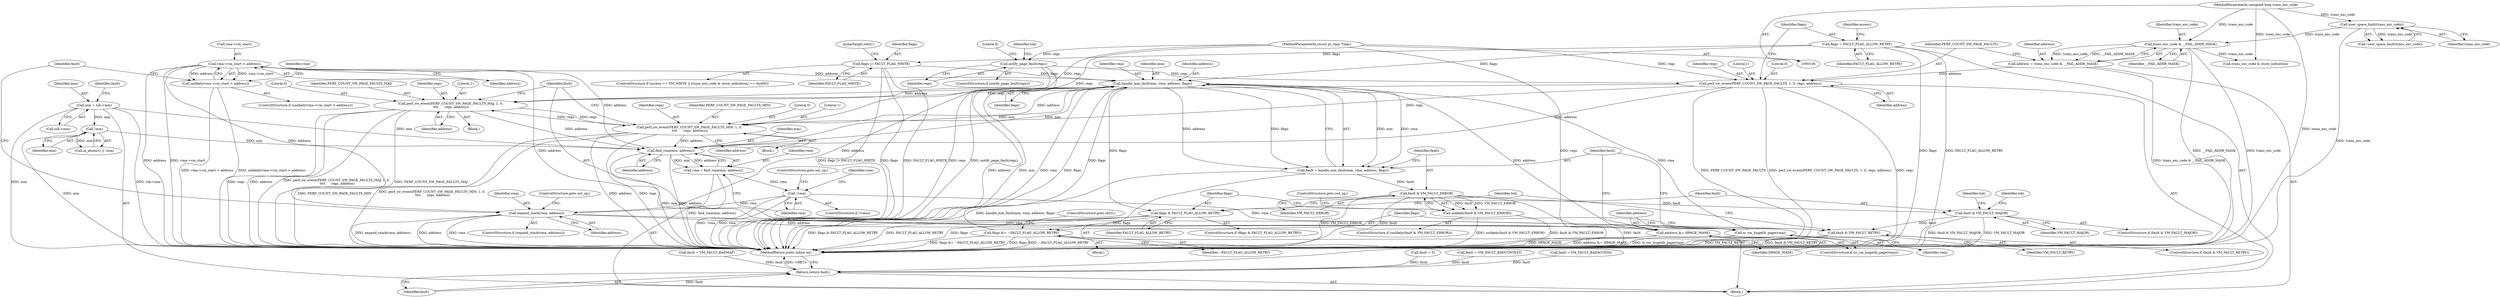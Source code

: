 digraph "0_linux_a8b0ca17b80e92faab46ee7179ba9e99ccb61233_21@pointer" {
"1000191" [label="(Call,vma->vm_start > address)"];
"1000182" [label="(Call,find_vma(mm, address))"];
"1000125" [label="(Call,mm = tsk->mm)"];
"1000141" [label="(Call,!mm)"];
"1000230" [label="(Call,handle_mm_fault(mm, vma, address, flags))"];
"1000223" [label="(Call,is_vm_hugetlb_page(vma))"];
"1000186" [label="(Call,!vma)"];
"1000180" [label="(Call,vma = find_vma(mm, address))"];
"1000206" [label="(Call,expand_stack(vma, address))"];
"1000191" [label="(Call,vma->vm_start > address)"];
"1000225" [label="(Call,address &= HPAGE_MASK)"];
"1000168" [label="(Call,flags |= FAULT_FLAG_WRITE)"];
"1000155" [label="(Call,flags = FAULT_FLAG_ALLOW_RETRY)"];
"1000278" [label="(Call,flags &= ~FAULT_FLAG_ALLOW_RETRY)"];
"1000242" [label="(Call,flags & FAULT_FLAG_ALLOW_RETRY)"];
"1000255" [label="(Call,perf_sw_event(PERF_COUNT_SW_PAGE_FAULTS_MAJ, 1, 0,\n \t\t\t\t      regs, address))"];
"1000149" [label="(Call,perf_sw_event(PERF_COUNT_SW_PAGE_FAULTS, 1, 0, regs, address))"];
"1000118" [label="(Call,notify_page_fault(regs))"];
"1000107" [label="(MethodParameterIn,struct pt_regs *regs)"];
"1000144" [label="(Call,address = trans_exc_code & __FAIL_ADDR_MASK)"];
"1000146" [label="(Call,trans_exc_code & __FAIL_ADDR_MASK)"];
"1000137" [label="(Call,user_space_fault(trans_exc_code))"];
"1000109" [label="(MethodParameterIn,unsigned long trans_exc_code)"];
"1000267" [label="(Call,perf_sw_event(PERF_COUNT_SW_PAGE_FAULTS_MIN, 1, 0,\n \t\t\t\t      regs, address))"];
"1000190" [label="(Call,unlikely(vma->vm_start > address))"];
"1000228" [label="(Call,fault = handle_mm_fault(mm, vma, address, flags))"];
"1000237" [label="(Call,fault & VM_FAULT_ERROR)"];
"1000236" [label="(Call,unlikely(fault & VM_FAULT_ERROR))"];
"1000247" [label="(Call,fault & VM_FAULT_MAJOR)"];
"1000274" [label="(Call,fault & VM_FAULT_RETRY)"];
"1000295" [label="(Return,return fault;)"];
"1000249" [label="(Identifier,VM_FAULT_MAJOR)"];
"1000189" [label="(ControlStructure,if (unlikely(vma->vm_start > address)))"];
"1000265" [label="(Identifier,tsk)"];
"1000109" [label="(MethodParameterIn,unsigned long trans_exc_code)"];
"1000274" [label="(Call,fault & VM_FAULT_RETRY)"];
"1000117" [label="(ControlStructure,if (notify_page_fault(regs)))"];
"1000243" [label="(Identifier,flags)"];
"1000235" [label="(ControlStructure,if (unlikely(fault & VM_FAULT_ERROR)))"];
"1000295" [label="(Return,return fault;)"];
"1000180" [label="(Call,vma = find_vma(mm, address))"];
"1000127" [label="(Call,tsk->mm)"];
"1000207" [label="(Identifier,vma)"];
"1000230" [label="(Call,handle_mm_fault(mm, vma, address, flags))"];
"1000191" [label="(Call,vma->vm_start > address)"];
"1000137" [label="(Call,user_space_fault(trans_exc_code))"];
"1000187" [label="(Identifier,vma)"];
"1000131" [label="(Identifier,fault)"];
"1000161" [label="(Identifier,access)"];
"1000158" [label="(ControlStructure,if (access == VM_WRITE || (trans_exc_code & store_indication) == 0x400))"];
"1000271" [label="(Identifier,regs)"];
"1000139" [label="(Call,in_atomic() || !mm)"];
"1000154" [label="(Identifier,address)"];
"1000153" [label="(Identifier,regs)"];
"1000188" [label="(ControlStructure,goto out_up;)"];
"1000285" [label="(Call,fault = 0)"];
"1000226" [label="(Identifier,address)"];
"1000206" [label="(Call,expand_stack(vma, address))"];
"1000277" [label="(Block,)"];
"1000125" [label="(Call,mm = tsk->mm)"];
"1000182" [label="(Call,find_vma(mm, address))"];
"1000232" [label="(Identifier,vma)"];
"1000136" [label="(Call,!user_space_fault(trans_exc_code))"];
"1000297" [label="(MethodReturn,static inline int)"];
"1000144" [label="(Call,address = trans_exc_code & __FAIL_ADDR_MASK)"];
"1000275" [label="(Identifier,fault)"];
"1000205" [label="(ControlStructure,if (expand_stack(vma, address)))"];
"1000256" [label="(Identifier,PERF_COUNT_SW_PAGE_FAULTS_MAJ)"];
"1000236" [label="(Call,unlikely(fault & VM_FAULT_ERROR))"];
"1000253" [label="(Identifier,tsk)"];
"1000118" [label="(Call,notify_page_fault(regs))"];
"1000255" [label="(Call,perf_sw_event(PERF_COUNT_SW_PAGE_FAULTS_MAJ, 1, 0,\n \t\t\t\t      regs, address))"];
"1000147" [label="(Identifier,trans_exc_code)"];
"1000150" [label="(Identifier,PERF_COUNT_SW_PAGE_FAULTS)"];
"1000227" [label="(Identifier,HPAGE_MASK)"];
"1000246" [label="(ControlStructure,if (fault & VM_FAULT_MAJOR))"];
"1000238" [label="(Identifier,fault)"];
"1000224" [label="(Identifier,vma)"];
"1000231" [label="(Identifier,mm)"];
"1000222" [label="(ControlStructure,if (is_vm_hugetlb_page(vma)))"];
"1000259" [label="(Identifier,regs)"];
"1000280" [label="(Identifier,~FAULT_FLAG_ALLOW_RETRY)"];
"1000201" [label="(Identifier,vma)"];
"1000234" [label="(Identifier,flags)"];
"1000209" [label="(ControlStructure,goto out_up;)"];
"1000169" [label="(Identifier,flags)"];
"1000164" [label="(Call,trans_exc_code & store_indication)"];
"1000126" [label="(Identifier,mm)"];
"1000268" [label="(Identifier,PERF_COUNT_SW_PAGE_FAULTS_MIN)"];
"1000130" [label="(Call,fault = VM_FAULT_BADCONTEXT)"];
"1000184" [label="(Identifier,address)"];
"1000142" [label="(Identifier,mm)"];
"1000279" [label="(Identifier,flags)"];
"1000244" [label="(Identifier,FAULT_FLAG_ALLOW_RETRY)"];
"1000151" [label="(Literal,1)"];
"1000237" [label="(Call,fault & VM_FAULT_ERROR)"];
"1000110" [label="(Block,)"];
"1000270" [label="(Literal,0)"];
"1000240" [label="(ControlStructure,goto out_up;)"];
"1000141" [label="(Call,!mm)"];
"1000193" [label="(Identifier,vma)"];
"1000276" [label="(Identifier,VM_FAULT_RETRY)"];
"1000190" [label="(Call,unlikely(vma->vm_start > address))"];
"1000186" [label="(Call,!vma)"];
"1000208" [label="(Identifier,address)"];
"1000156" [label="(Identifier,flags)"];
"1000257" [label="(Literal,1)"];
"1000211" [label="(Identifier,fault)"];
"1000272" [label="(Identifier,address)"];
"1000241" [label="(ControlStructure,if (flags & FAULT_FLAG_ALLOW_RETRY))"];
"1000239" [label="(Identifier,VM_FAULT_ERROR)"];
"1000192" [label="(Call,vma->vm_start)"];
"1000183" [label="(Identifier,mm)"];
"1000195" [label="(Identifier,address)"];
"1000210" [label="(Call,fault = VM_FAULT_BADACCESS)"];
"1000107" [label="(MethodParameterIn,struct pt_regs *regs)"];
"1000185" [label="(ControlStructure,if (!vma))"];
"1000177" [label="(Call,fault = VM_FAULT_BADMAP)"];
"1000233" [label="(Identifier,address)"];
"1000296" [label="(Identifier,fault)"];
"1000155" [label="(Call,flags = FAULT_FLAG_ALLOW_RETRY)"];
"1000171" [label="(JumpTarget,retry:)"];
"1000248" [label="(Identifier,fault)"];
"1000146" [label="(Call,trans_exc_code & __FAIL_ADDR_MASK)"];
"1000283" [label="(Identifier,tsk)"];
"1000247" [label="(Call,fault & VM_FAULT_MAJOR)"];
"1000138" [label="(Identifier,trans_exc_code)"];
"1000267" [label="(Call,perf_sw_event(PERF_COUNT_SW_PAGE_FAULTS_MIN, 1, 0,\n \t\t\t\t      regs, address))"];
"1000170" [label="(Identifier,FAULT_FLAG_WRITE)"];
"1000145" [label="(Identifier,address)"];
"1000223" [label="(Call,is_vm_hugetlb_page(vma))"];
"1000278" [label="(Call,flags &= ~FAULT_FLAG_ALLOW_RETRY)"];
"1000242" [label="(Call,flags & FAULT_FLAG_ALLOW_RETRY)"];
"1000157" [label="(Identifier,FAULT_FLAG_ALLOW_RETRY)"];
"1000225" [label="(Call,address &= HPAGE_MASK)"];
"1000119" [label="(Identifier,regs)"];
"1000258" [label="(Literal,0)"];
"1000123" [label="(Identifier,tsk)"];
"1000260" [label="(Identifier,address)"];
"1000168" [label="(Call,flags |= FAULT_FLAG_WRITE)"];
"1000262" [label="(Block,)"];
"1000152" [label="(Literal,0)"];
"1000281" [label="(ControlStructure,goto retry;)"];
"1000269" [label="(Literal,1)"];
"1000149" [label="(Call,perf_sw_event(PERF_COUNT_SW_PAGE_FAULTS, 1, 0, regs, address))"];
"1000228" [label="(Call,fault = handle_mm_fault(mm, vma, address, flags))"];
"1000273" [label="(ControlStructure,if (fault & VM_FAULT_RETRY))"];
"1000181" [label="(Identifier,vma)"];
"1000250" [label="(Block,)"];
"1000148" [label="(Identifier,__FAIL_ADDR_MASK)"];
"1000229" [label="(Identifier,fault)"];
"1000121" [label="(Literal,0)"];
"1000191" -> "1000190"  [label="AST: "];
"1000191" -> "1000195"  [label="CFG: "];
"1000192" -> "1000191"  [label="AST: "];
"1000195" -> "1000191"  [label="AST: "];
"1000190" -> "1000191"  [label="CFG: "];
"1000191" -> "1000297"  [label="DDG: address"];
"1000191" -> "1000297"  [label="DDG: vma->vm_start"];
"1000191" -> "1000190"  [label="DDG: vma->vm_start"];
"1000191" -> "1000190"  [label="DDG: address"];
"1000182" -> "1000191"  [label="DDG: address"];
"1000191" -> "1000206"  [label="DDG: address"];
"1000191" -> "1000225"  [label="DDG: address"];
"1000191" -> "1000230"  [label="DDG: address"];
"1000182" -> "1000180"  [label="AST: "];
"1000182" -> "1000184"  [label="CFG: "];
"1000183" -> "1000182"  [label="AST: "];
"1000184" -> "1000182"  [label="AST: "];
"1000180" -> "1000182"  [label="CFG: "];
"1000182" -> "1000297"  [label="DDG: address"];
"1000182" -> "1000297"  [label="DDG: mm"];
"1000182" -> "1000180"  [label="DDG: mm"];
"1000182" -> "1000180"  [label="DDG: address"];
"1000125" -> "1000182"  [label="DDG: mm"];
"1000141" -> "1000182"  [label="DDG: mm"];
"1000230" -> "1000182"  [label="DDG: mm"];
"1000255" -> "1000182"  [label="DDG: address"];
"1000149" -> "1000182"  [label="DDG: address"];
"1000267" -> "1000182"  [label="DDG: address"];
"1000182" -> "1000230"  [label="DDG: mm"];
"1000125" -> "1000110"  [label="AST: "];
"1000125" -> "1000127"  [label="CFG: "];
"1000126" -> "1000125"  [label="AST: "];
"1000127" -> "1000125"  [label="AST: "];
"1000131" -> "1000125"  [label="CFG: "];
"1000125" -> "1000297"  [label="DDG: mm"];
"1000125" -> "1000297"  [label="DDG: tsk->mm"];
"1000125" -> "1000141"  [label="DDG: mm"];
"1000141" -> "1000139"  [label="AST: "];
"1000141" -> "1000142"  [label="CFG: "];
"1000142" -> "1000141"  [label="AST: "];
"1000139" -> "1000141"  [label="CFG: "];
"1000141" -> "1000297"  [label="DDG: mm"];
"1000141" -> "1000139"  [label="DDG: mm"];
"1000230" -> "1000228"  [label="AST: "];
"1000230" -> "1000234"  [label="CFG: "];
"1000231" -> "1000230"  [label="AST: "];
"1000232" -> "1000230"  [label="AST: "];
"1000233" -> "1000230"  [label="AST: "];
"1000234" -> "1000230"  [label="AST: "];
"1000228" -> "1000230"  [label="CFG: "];
"1000230" -> "1000297"  [label="DDG: address"];
"1000230" -> "1000297"  [label="DDG: mm"];
"1000230" -> "1000297"  [label="DDG: vma"];
"1000230" -> "1000297"  [label="DDG: flags"];
"1000230" -> "1000228"  [label="DDG: mm"];
"1000230" -> "1000228"  [label="DDG: vma"];
"1000230" -> "1000228"  [label="DDG: address"];
"1000230" -> "1000228"  [label="DDG: flags"];
"1000223" -> "1000230"  [label="DDG: vma"];
"1000225" -> "1000230"  [label="DDG: address"];
"1000206" -> "1000230"  [label="DDG: address"];
"1000168" -> "1000230"  [label="DDG: flags"];
"1000155" -> "1000230"  [label="DDG: flags"];
"1000278" -> "1000230"  [label="DDG: flags"];
"1000230" -> "1000242"  [label="DDG: flags"];
"1000230" -> "1000255"  [label="DDG: address"];
"1000230" -> "1000267"  [label="DDG: address"];
"1000223" -> "1000222"  [label="AST: "];
"1000223" -> "1000224"  [label="CFG: "];
"1000224" -> "1000223"  [label="AST: "];
"1000226" -> "1000223"  [label="CFG: "];
"1000229" -> "1000223"  [label="CFG: "];
"1000223" -> "1000297"  [label="DDG: is_vm_hugetlb_page(vma)"];
"1000186" -> "1000223"  [label="DDG: vma"];
"1000206" -> "1000223"  [label="DDG: vma"];
"1000186" -> "1000185"  [label="AST: "];
"1000186" -> "1000187"  [label="CFG: "];
"1000187" -> "1000186"  [label="AST: "];
"1000188" -> "1000186"  [label="CFG: "];
"1000193" -> "1000186"  [label="CFG: "];
"1000186" -> "1000297"  [label="DDG: !vma"];
"1000186" -> "1000297"  [label="DDG: vma"];
"1000180" -> "1000186"  [label="DDG: vma"];
"1000186" -> "1000206"  [label="DDG: vma"];
"1000180" -> "1000110"  [label="AST: "];
"1000181" -> "1000180"  [label="AST: "];
"1000187" -> "1000180"  [label="CFG: "];
"1000180" -> "1000297"  [label="DDG: find_vma(mm, address)"];
"1000206" -> "1000205"  [label="AST: "];
"1000206" -> "1000208"  [label="CFG: "];
"1000207" -> "1000206"  [label="AST: "];
"1000208" -> "1000206"  [label="AST: "];
"1000209" -> "1000206"  [label="CFG: "];
"1000211" -> "1000206"  [label="CFG: "];
"1000206" -> "1000297"  [label="DDG: expand_stack(vma, address)"];
"1000206" -> "1000297"  [label="DDG: address"];
"1000206" -> "1000297"  [label="DDG: vma"];
"1000206" -> "1000225"  [label="DDG: address"];
"1000225" -> "1000222"  [label="AST: "];
"1000225" -> "1000227"  [label="CFG: "];
"1000226" -> "1000225"  [label="AST: "];
"1000227" -> "1000225"  [label="AST: "];
"1000229" -> "1000225"  [label="CFG: "];
"1000225" -> "1000297"  [label="DDG: address &= HPAGE_MASK"];
"1000225" -> "1000297"  [label="DDG: HPAGE_MASK"];
"1000168" -> "1000158"  [label="AST: "];
"1000168" -> "1000170"  [label="CFG: "];
"1000169" -> "1000168"  [label="AST: "];
"1000170" -> "1000168"  [label="AST: "];
"1000171" -> "1000168"  [label="CFG: "];
"1000168" -> "1000297"  [label="DDG: flags |= FAULT_FLAG_WRITE"];
"1000168" -> "1000297"  [label="DDG: flags"];
"1000168" -> "1000297"  [label="DDG: FAULT_FLAG_WRITE"];
"1000155" -> "1000168"  [label="DDG: flags"];
"1000155" -> "1000110"  [label="AST: "];
"1000155" -> "1000157"  [label="CFG: "];
"1000156" -> "1000155"  [label="AST: "];
"1000157" -> "1000155"  [label="AST: "];
"1000161" -> "1000155"  [label="CFG: "];
"1000155" -> "1000297"  [label="DDG: FAULT_FLAG_ALLOW_RETRY"];
"1000155" -> "1000297"  [label="DDG: flags"];
"1000278" -> "1000277"  [label="AST: "];
"1000278" -> "1000280"  [label="CFG: "];
"1000279" -> "1000278"  [label="AST: "];
"1000280" -> "1000278"  [label="AST: "];
"1000281" -> "1000278"  [label="CFG: "];
"1000278" -> "1000297"  [label="DDG: ~FAULT_FLAG_ALLOW_RETRY"];
"1000278" -> "1000297"  [label="DDG: flags &= ~FAULT_FLAG_ALLOW_RETRY"];
"1000278" -> "1000297"  [label="DDG: flags"];
"1000242" -> "1000278"  [label="DDG: flags"];
"1000242" -> "1000241"  [label="AST: "];
"1000242" -> "1000244"  [label="CFG: "];
"1000243" -> "1000242"  [label="AST: "];
"1000244" -> "1000242"  [label="AST: "];
"1000248" -> "1000242"  [label="CFG: "];
"1000283" -> "1000242"  [label="CFG: "];
"1000242" -> "1000297"  [label="DDG: flags & FAULT_FLAG_ALLOW_RETRY"];
"1000242" -> "1000297"  [label="DDG: FAULT_FLAG_ALLOW_RETRY"];
"1000242" -> "1000297"  [label="DDG: flags"];
"1000255" -> "1000250"  [label="AST: "];
"1000255" -> "1000260"  [label="CFG: "];
"1000256" -> "1000255"  [label="AST: "];
"1000257" -> "1000255"  [label="AST: "];
"1000258" -> "1000255"  [label="AST: "];
"1000259" -> "1000255"  [label="AST: "];
"1000260" -> "1000255"  [label="AST: "];
"1000275" -> "1000255"  [label="CFG: "];
"1000255" -> "1000297"  [label="DDG: regs"];
"1000255" -> "1000297"  [label="DDG: address"];
"1000255" -> "1000297"  [label="DDG: perf_sw_event(PERF_COUNT_SW_PAGE_FAULTS_MAJ, 1, 0,\n \t\t\t\t      regs, address)"];
"1000255" -> "1000297"  [label="DDG: PERF_COUNT_SW_PAGE_FAULTS_MAJ"];
"1000149" -> "1000255"  [label="DDG: regs"];
"1000267" -> "1000255"  [label="DDG: regs"];
"1000107" -> "1000255"  [label="DDG: regs"];
"1000255" -> "1000267"  [label="DDG: regs"];
"1000149" -> "1000110"  [label="AST: "];
"1000149" -> "1000154"  [label="CFG: "];
"1000150" -> "1000149"  [label="AST: "];
"1000151" -> "1000149"  [label="AST: "];
"1000152" -> "1000149"  [label="AST: "];
"1000153" -> "1000149"  [label="AST: "];
"1000154" -> "1000149"  [label="AST: "];
"1000156" -> "1000149"  [label="CFG: "];
"1000149" -> "1000297"  [label="DDG: perf_sw_event(PERF_COUNT_SW_PAGE_FAULTS, 1, 0, regs, address)"];
"1000149" -> "1000297"  [label="DDG: regs"];
"1000149" -> "1000297"  [label="DDG: PERF_COUNT_SW_PAGE_FAULTS"];
"1000118" -> "1000149"  [label="DDG: regs"];
"1000107" -> "1000149"  [label="DDG: regs"];
"1000144" -> "1000149"  [label="DDG: address"];
"1000149" -> "1000267"  [label="DDG: regs"];
"1000118" -> "1000117"  [label="AST: "];
"1000118" -> "1000119"  [label="CFG: "];
"1000119" -> "1000118"  [label="AST: "];
"1000121" -> "1000118"  [label="CFG: "];
"1000123" -> "1000118"  [label="CFG: "];
"1000118" -> "1000297"  [label="DDG: notify_page_fault(regs)"];
"1000118" -> "1000297"  [label="DDG: regs"];
"1000107" -> "1000118"  [label="DDG: regs"];
"1000107" -> "1000106"  [label="AST: "];
"1000107" -> "1000297"  [label="DDG: regs"];
"1000107" -> "1000267"  [label="DDG: regs"];
"1000144" -> "1000110"  [label="AST: "];
"1000144" -> "1000146"  [label="CFG: "];
"1000145" -> "1000144"  [label="AST: "];
"1000146" -> "1000144"  [label="AST: "];
"1000150" -> "1000144"  [label="CFG: "];
"1000144" -> "1000297"  [label="DDG: trans_exc_code & __FAIL_ADDR_MASK"];
"1000146" -> "1000144"  [label="DDG: trans_exc_code"];
"1000146" -> "1000144"  [label="DDG: __FAIL_ADDR_MASK"];
"1000146" -> "1000148"  [label="CFG: "];
"1000147" -> "1000146"  [label="AST: "];
"1000148" -> "1000146"  [label="AST: "];
"1000146" -> "1000297"  [label="DDG: __FAIL_ADDR_MASK"];
"1000146" -> "1000297"  [label="DDG: trans_exc_code"];
"1000137" -> "1000146"  [label="DDG: trans_exc_code"];
"1000109" -> "1000146"  [label="DDG: trans_exc_code"];
"1000146" -> "1000164"  [label="DDG: trans_exc_code"];
"1000137" -> "1000136"  [label="AST: "];
"1000137" -> "1000138"  [label="CFG: "];
"1000138" -> "1000137"  [label="AST: "];
"1000136" -> "1000137"  [label="CFG: "];
"1000137" -> "1000297"  [label="DDG: trans_exc_code"];
"1000137" -> "1000136"  [label="DDG: trans_exc_code"];
"1000109" -> "1000137"  [label="DDG: trans_exc_code"];
"1000109" -> "1000106"  [label="AST: "];
"1000109" -> "1000297"  [label="DDG: trans_exc_code"];
"1000109" -> "1000164"  [label="DDG: trans_exc_code"];
"1000267" -> "1000262"  [label="AST: "];
"1000267" -> "1000272"  [label="CFG: "];
"1000268" -> "1000267"  [label="AST: "];
"1000269" -> "1000267"  [label="AST: "];
"1000270" -> "1000267"  [label="AST: "];
"1000271" -> "1000267"  [label="AST: "];
"1000272" -> "1000267"  [label="AST: "];
"1000275" -> "1000267"  [label="CFG: "];
"1000267" -> "1000297"  [label="DDG: PERF_COUNT_SW_PAGE_FAULTS_MIN"];
"1000267" -> "1000297"  [label="DDG: perf_sw_event(PERF_COUNT_SW_PAGE_FAULTS_MIN, 1, 0,\n \t\t\t\t      regs, address)"];
"1000267" -> "1000297"  [label="DDG: address"];
"1000267" -> "1000297"  [label="DDG: regs"];
"1000190" -> "1000189"  [label="AST: "];
"1000201" -> "1000190"  [label="CFG: "];
"1000211" -> "1000190"  [label="CFG: "];
"1000190" -> "1000297"  [label="DDG: unlikely(vma->vm_start > address)"];
"1000190" -> "1000297"  [label="DDG: vma->vm_start > address"];
"1000228" -> "1000110"  [label="AST: "];
"1000229" -> "1000228"  [label="AST: "];
"1000238" -> "1000228"  [label="CFG: "];
"1000228" -> "1000297"  [label="DDG: handle_mm_fault(mm, vma, address, flags)"];
"1000228" -> "1000237"  [label="DDG: fault"];
"1000237" -> "1000236"  [label="AST: "];
"1000237" -> "1000239"  [label="CFG: "];
"1000238" -> "1000237"  [label="AST: "];
"1000239" -> "1000237"  [label="AST: "];
"1000236" -> "1000237"  [label="CFG: "];
"1000237" -> "1000297"  [label="DDG: VM_FAULT_ERROR"];
"1000237" -> "1000297"  [label="DDG: fault"];
"1000237" -> "1000236"  [label="DDG: fault"];
"1000237" -> "1000236"  [label="DDG: VM_FAULT_ERROR"];
"1000237" -> "1000247"  [label="DDG: fault"];
"1000237" -> "1000295"  [label="DDG: fault"];
"1000236" -> "1000235"  [label="AST: "];
"1000240" -> "1000236"  [label="CFG: "];
"1000243" -> "1000236"  [label="CFG: "];
"1000236" -> "1000297"  [label="DDG: fault & VM_FAULT_ERROR"];
"1000236" -> "1000297"  [label="DDG: unlikely(fault & VM_FAULT_ERROR)"];
"1000247" -> "1000246"  [label="AST: "];
"1000247" -> "1000249"  [label="CFG: "];
"1000248" -> "1000247"  [label="AST: "];
"1000249" -> "1000247"  [label="AST: "];
"1000253" -> "1000247"  [label="CFG: "];
"1000265" -> "1000247"  [label="CFG: "];
"1000247" -> "1000297"  [label="DDG: fault & VM_FAULT_MAJOR"];
"1000247" -> "1000297"  [label="DDG: VM_FAULT_MAJOR"];
"1000247" -> "1000274"  [label="DDG: fault"];
"1000274" -> "1000273"  [label="AST: "];
"1000274" -> "1000276"  [label="CFG: "];
"1000275" -> "1000274"  [label="AST: "];
"1000276" -> "1000274"  [label="AST: "];
"1000279" -> "1000274"  [label="CFG: "];
"1000283" -> "1000274"  [label="CFG: "];
"1000274" -> "1000297"  [label="DDG: VM_FAULT_RETRY"];
"1000274" -> "1000297"  [label="DDG: fault & VM_FAULT_RETRY"];
"1000295" -> "1000110"  [label="AST: "];
"1000295" -> "1000296"  [label="CFG: "];
"1000296" -> "1000295"  [label="AST: "];
"1000297" -> "1000295"  [label="CFG: "];
"1000295" -> "1000297"  [label="DDG: <RET>"];
"1000296" -> "1000295"  [label="DDG: fault"];
"1000177" -> "1000295"  [label="DDG: fault"];
"1000285" -> "1000295"  [label="DDG: fault"];
"1000210" -> "1000295"  [label="DDG: fault"];
"1000130" -> "1000295"  [label="DDG: fault"];
}

